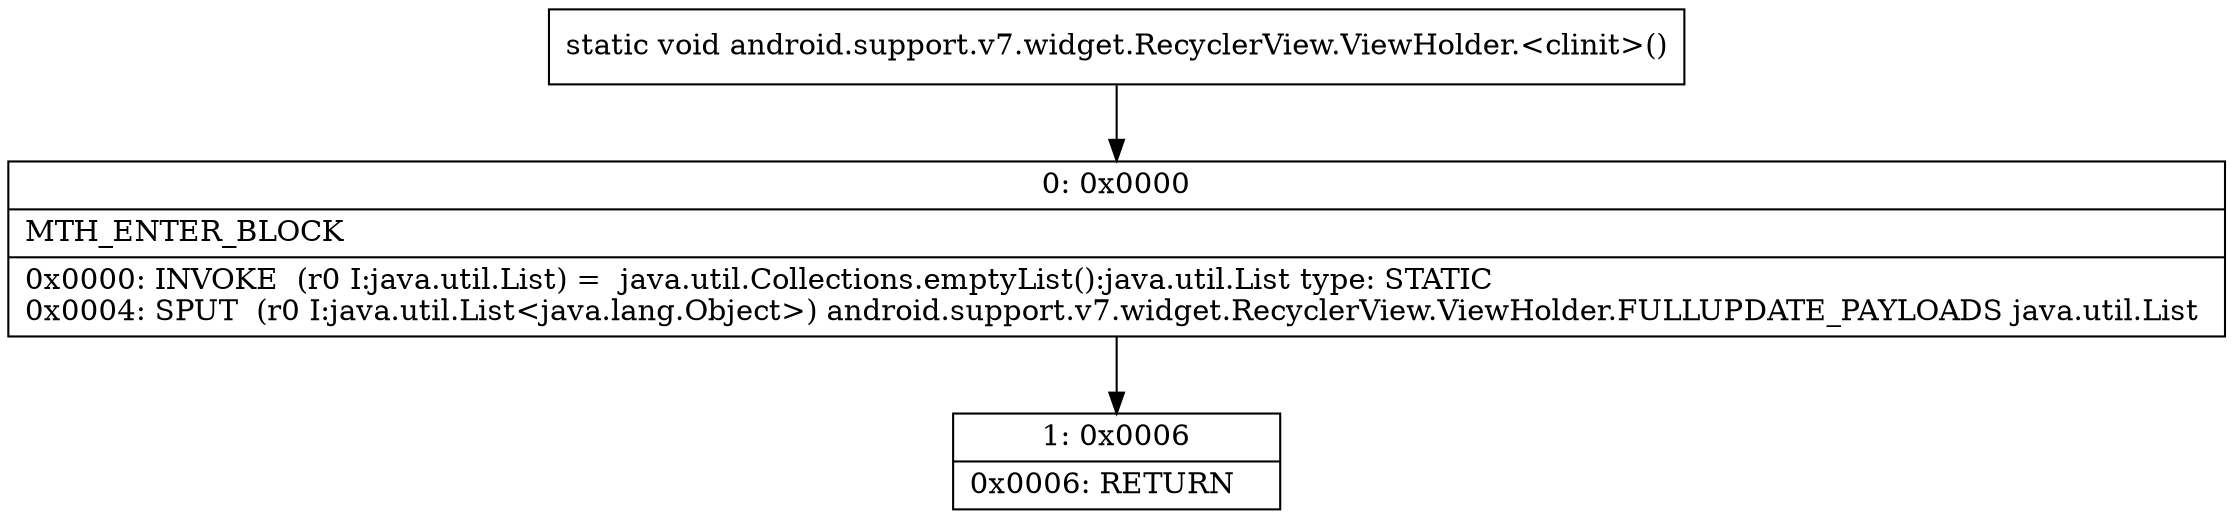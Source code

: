 digraph "CFG forandroid.support.v7.widget.RecyclerView.ViewHolder.\<clinit\>()V" {
Node_0 [shape=record,label="{0\:\ 0x0000|MTH_ENTER_BLOCK\l|0x0000: INVOKE  (r0 I:java.util.List) =  java.util.Collections.emptyList():java.util.List type: STATIC \l0x0004: SPUT  (r0 I:java.util.List\<java.lang.Object\>) android.support.v7.widget.RecyclerView.ViewHolder.FULLUPDATE_PAYLOADS java.util.List \l}"];
Node_1 [shape=record,label="{1\:\ 0x0006|0x0006: RETURN   \l}"];
MethodNode[shape=record,label="{static void android.support.v7.widget.RecyclerView.ViewHolder.\<clinit\>() }"];
MethodNode -> Node_0;
Node_0 -> Node_1;
}

